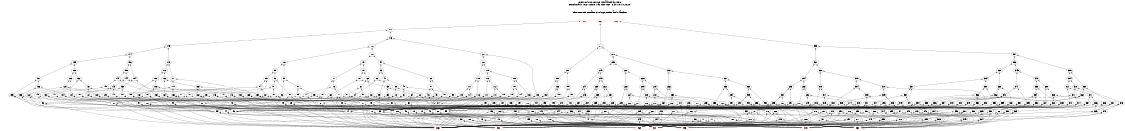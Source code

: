 # Network structure generated by ABC

digraph network {
size = "7.5,10";
center = true;
edge [dir = back];

{
  node [shape = plaintext];
  edge [style = invis];
  LevelTitle1 [label=""];
  LevelTitle2 [label=""];
  Level13 [label = ""];
  Level12 [label = ""];
  Level11 [label = ""];
  Level10 [label = ""];
  Level9 [label = ""];
  Level8 [label = ""];
  Level7 [label = ""];
  Level6 [label = ""];
  Level5 [label = ""];
  Level4 [label = ""];
  Level3 [label = ""];
  Level2 [label = ""];
  Level1 [label = ""];
  Level0 [label = ""];
  LevelTitle1 ->  LevelTitle2 ->  Level13 ->  Level12 ->  Level11 ->  Level10 ->  Level9 ->  Level8 ->  Level7 ->  Level6 ->  Level5 ->  Level4 ->  Level3 ->  Level2 ->  Level1 ->  Level0;
}

{
  rank = same;
  LevelTitle1;
  title1 [shape=plaintext,
          fontsize=20,
          fontname = "Times-Roman",
          label="Network structure visualized by ABC\nBenchmark \"top\". Time was Thu Oct  8 20:19:10 2020. "
         ];
}

{
  rank = same;
  LevelTitle2;
  title2 [shape=plaintext,
          fontsize=18,
          fontname = "Times-Roman",
          label="The network contains 378 logic nodes and 0 latches.\n"
         ];
}

{
  rank = same;
  Level13;
  Node8 [label = "o_1_", shape = invtriangle, color = coral, fillcolor = coral];
  Node9 [label = "o_2_", shape = invtriangle, color = coral, fillcolor = coral];
  Node10 [label = "o_0_", shape = invtriangle, color = coral, fillcolor = coral];
}

{
  rank = same;
  Level12;
  Node177 [label = "177\n", shape = ellipse];
}

{
  rank = same;
  Level11;
  Node176 [label = "176\n", shape = ellipse];
}

{
  rank = same;
  Level10;
  Node102 [label = "102\n", shape = ellipse];
  Node175 [label = "175\n", shape = ellipse];
  Node271 [label = "271\n", shape = ellipse];
  Node388 [label = "388\n", shape = ellipse];
}

{
  rank = same;
  Level9;
  Node101 [label = "101\n", shape = ellipse];
  Node121 [label = "121\n", shape = ellipse];
  Node174 [label = "174\n", shape = ellipse];
  Node270 [label = "270\n", shape = ellipse];
  Node387 [label = "387\n", shape = ellipse];
}

{
  rank = same;
  Level8;
  Node54 [label = "54\n", shape = ellipse];
  Node79 [label = "79\n", shape = ellipse];
  Node100 [label = "100\n", shape = ellipse];
  Node120 [label = "120\n", shape = ellipse];
  Node139 [label = "139\n", shape = ellipse];
  Node156 [label = "156\n", shape = ellipse];
  Node173 [label = "173\n", shape = ellipse];
  Node269 [label = "269\n", shape = ellipse];
  Node321 [label = "321\n", shape = ellipse];
  Node386 [label = "386\n", shape = ellipse];
}

{
  rank = same;
  Level7;
  Node53 [label = "53\n", shape = ellipse];
  Node78 [label = "78\n", shape = ellipse];
  Node99 [label = "99\n", shape = ellipse];
  Node119 [label = "119\n", shape = ellipse];
  Node138 [label = "138\n", shape = ellipse];
  Node155 [label = "155\n", shape = ellipse];
  Node172 [label = "172\n", shape = ellipse];
  Node201 [label = "201\n", shape = ellipse];
  Node227 [label = "227\n", shape = ellipse];
  Node249 [label = "249\n", shape = ellipse];
  Node268 [label = "268\n", shape = ellipse];
  Node320 [label = "320\n", shape = ellipse];
  Node343 [label = "343\n", shape = ellipse];
  Node365 [label = "365\n", shape = ellipse];
  Node385 [label = "385\n", shape = ellipse];
}

{
  rank = same;
  Level6;
  Node26 [label = "26\n", shape = ellipse];
  Node41 [label = "41\n", shape = ellipse];
  Node52 [label = "52\n", shape = ellipse];
  Node62 [label = "62\n", shape = ellipse];
  Node70 [label = "70\n", shape = ellipse];
  Node77 [label = "77\n", shape = ellipse];
  Node85 [label = "85\n", shape = ellipse];
  Node92 [label = "92\n", shape = ellipse];
  Node98 [label = "98\n", shape = ellipse];
  Node108 [label = "108\n", shape = ellipse];
  Node113 [label = "113\n", shape = ellipse];
  Node118 [label = "118\n", shape = ellipse];
  Node126 [label = "126\n", shape = ellipse];
  Node132 [label = "132\n", shape = ellipse];
  Node137 [label = "137\n", shape = ellipse];
  Node144 [label = "144\n", shape = ellipse];
  Node149 [label = "149\n", shape = ellipse];
  Node154 [label = "154\n", shape = ellipse];
  Node161 [label = "161\n", shape = ellipse];
  Node166 [label = "166\n", shape = ellipse];
  Node171 [label = "171\n", shape = ellipse];
  Node200 [label = "200\n", shape = ellipse];
  Node226 [label = "226\n", shape = ellipse];
  Node248 [label = "248\n", shape = ellipse];
  Node267 [label = "267\n", shape = ellipse];
  Node294 [label = "294\n", shape = ellipse];
  Node319 [label = "319\n", shape = ellipse];
  Node342 [label = "342\n", shape = ellipse];
  Node364 [label = "364\n", shape = ellipse];
  Node384 [label = "384\n", shape = ellipse];
}

{
  rank = same;
  Level5;
  Node25 [label = "25\n", shape = ellipse];
  Node40 [label = "40\n", shape = ellipse];
  Node51 [label = "51\n", shape = ellipse];
  Node61 [label = "61\n", shape = ellipse];
  Node69 [label = "69\n", shape = ellipse];
  Node76 [label = "76\n", shape = ellipse];
  Node84 [label = "84\n", shape = ellipse];
  Node91 [label = "91\n", shape = ellipse];
  Node97 [label = "97\n", shape = ellipse];
  Node107 [label = "107\n", shape = ellipse];
  Node112 [label = "112\n", shape = ellipse];
  Node117 [label = "117\n", shape = ellipse];
  Node125 [label = "125\n", shape = ellipse];
  Node131 [label = "131\n", shape = ellipse];
  Node136 [label = "136\n", shape = ellipse];
  Node143 [label = "143\n", shape = ellipse];
  Node148 [label = "148\n", shape = ellipse];
  Node153 [label = "153\n", shape = ellipse];
  Node160 [label = "160\n", shape = ellipse];
  Node165 [label = "165\n", shape = ellipse];
  Node170 [label = "170\n", shape = ellipse];
  Node186 [label = "186\n", shape = ellipse];
  Node199 [label = "199\n", shape = ellipse];
  Node209 [label = "209\n", shape = ellipse];
  Node219 [label = "219\n", shape = ellipse];
  Node225 [label = "225\n", shape = ellipse];
  Node232 [label = "232\n", shape = ellipse];
  Node239 [label = "239\n", shape = ellipse];
  Node247 [label = "247\n", shape = ellipse];
  Node255 [label = "255\n", shape = ellipse];
  Node260 [label = "260\n", shape = ellipse];
  Node266 [label = "266\n", shape = ellipse];
  Node283 [label = "283\n", shape = ellipse];
  Node293 [label = "293\n", shape = ellipse];
  Node304 [label = "304\n", shape = ellipse];
  Node310 [label = "310\n", shape = ellipse];
  Node318 [label = "318\n", shape = ellipse];
  Node329 [label = "329\n", shape = ellipse];
  Node335 [label = "335\n", shape = ellipse];
  Node341 [label = "341\n", shape = ellipse];
  Node351 [label = "351\n", shape = ellipse];
  Node357 [label = "357\n", shape = ellipse];
  Node363 [label = "363\n", shape = ellipse];
  Node372 [label = "372\n", shape = ellipse];
  Node378 [label = "378\n", shape = ellipse];
  Node383 [label = "383\n", shape = ellipse];
}

{
  rank = same;
  Level4;
  Node16 [label = "16\n", shape = ellipse];
  Node22 [label = "22\n", shape = ellipse];
  Node24 [label = "24\n", shape = ellipse];
  Node31 [label = "31\n", shape = ellipse];
  Node35 [label = "35\n", shape = ellipse];
  Node39 [label = "39\n", shape = ellipse];
  Node43 [label = "43\n", shape = ellipse];
  Node46 [label = "46\n", shape = ellipse];
  Node50 [label = "50\n", shape = ellipse];
  Node57 [label = "57\n", shape = ellipse];
  Node58 [label = "58\n", shape = ellipse];
  Node60 [label = "60\n", shape = ellipse];
  Node64 [label = "64\n", shape = ellipse];
  Node65 [label = "65\n", shape = ellipse];
  Node68 [label = "68\n", shape = ellipse];
  Node71 [label = "71\n", shape = ellipse];
  Node74 [label = "74\n", shape = ellipse];
  Node75 [label = "75\n", shape = ellipse];
  Node81 [label = "81\n", shape = ellipse];
  Node82 [label = "82\n", shape = ellipse];
  Node83 [label = "83\n", shape = ellipse];
  Node87 [label = "87\n", shape = ellipse];
  Node89 [label = "89\n", shape = ellipse];
  Node90 [label = "90\n", shape = ellipse];
  Node93 [label = "93\n", shape = ellipse];
  Node95 [label = "95\n", shape = ellipse];
  Node96 [label = "96\n", shape = ellipse];
  Node103 [label = "103\n", shape = ellipse];
  Node104 [label = "104\n", shape = ellipse];
  Node105 [label = "105\n", shape = ellipse];
  Node106 [label = "106\n", shape = ellipse];
  Node109 [label = "109\n", shape = ellipse];
  Node110 [label = "110\n", shape = ellipse];
  Node111 [label = "111\n", shape = ellipse];
  Node114 [label = "114\n", shape = ellipse];
  Node115 [label = "115\n", shape = ellipse];
  Node116 [label = "116\n", shape = ellipse];
  Node122 [label = "122\n", shape = ellipse];
  Node123 [label = "123\n", shape = ellipse];
  Node124 [label = "124\n", shape = ellipse];
  Node127 [label = "127\n", shape = ellipse];
  Node129 [label = "129\n", shape = ellipse];
  Node130 [label = "130\n", shape = ellipse];
  Node133 [label = "133\n", shape = ellipse];
  Node134 [label = "134\n", shape = ellipse];
  Node135 [label = "135\n", shape = ellipse];
  Node140 [label = "140\n", shape = ellipse];
  Node141 [label = "141\n", shape = ellipse];
  Node142 [label = "142\n", shape = ellipse];
  Node145 [label = "145\n", shape = ellipse];
  Node146 [label = "146\n", shape = ellipse];
  Node147 [label = "147\n", shape = ellipse];
  Node150 [label = "150\n", shape = ellipse];
  Node151 [label = "151\n", shape = ellipse];
  Node152 [label = "152\n", shape = ellipse];
  Node157 [label = "157\n", shape = ellipse];
  Node158 [label = "158\n", shape = ellipse];
  Node159 [label = "159\n", shape = ellipse];
  Node162 [label = "162\n", shape = ellipse];
  Node163 [label = "163\n", shape = ellipse];
  Node164 [label = "164\n", shape = ellipse];
  Node167 [label = "167\n", shape = ellipse];
  Node168 [label = "168\n", shape = ellipse];
  Node169 [label = "169\n", shape = ellipse];
  Node185 [label = "185\n", shape = ellipse];
  Node192 [label = "192\n", shape = ellipse];
  Node198 [label = "198\n", shape = ellipse];
  Node208 [label = "208\n", shape = ellipse];
  Node218 [label = "218\n", shape = ellipse];
  Node224 [label = "224\n", shape = ellipse];
  Node231 [label = "231\n", shape = ellipse];
  Node238 [label = "238\n", shape = ellipse];
  Node246 [label = "246\n", shape = ellipse];
  Node254 [label = "254\n", shape = ellipse];
  Node259 [label = "259\n", shape = ellipse];
  Node265 [label = "265\n", shape = ellipse];
  Node282 [label = "282\n", shape = ellipse];
  Node292 [label = "292\n", shape = ellipse];
  Node303 [label = "303\n", shape = ellipse];
  Node309 [label = "309\n", shape = ellipse];
  Node317 [label = "317\n", shape = ellipse];
  Node328 [label = "328\n", shape = ellipse];
  Node334 [label = "334\n", shape = ellipse];
  Node340 [label = "340\n", shape = ellipse];
  Node350 [label = "350\n", shape = ellipse];
  Node356 [label = "356\n", shape = ellipse];
  Node362 [label = "362\n", shape = ellipse];
  Node371 [label = "371\n", shape = ellipse];
  Node377 [label = "377\n", shape = ellipse];
  Node382 [label = "382\n", shape = ellipse];
}

{
  rank = same;
  Level3;
  Node15 [label = "15\n", shape = ellipse];
  Node21 [label = "21\n", shape = ellipse];
  Node23 [label = "23\n", shape = ellipse];
  Node30 [label = "30\n", shape = ellipse];
  Node34 [label = "34\n", shape = ellipse];
  Node38 [label = "38\n", shape = ellipse];
  Node45 [label = "45\n", shape = ellipse];
  Node49 [label = "49\n", shape = ellipse];
  Node56 [label = "56\n", shape = ellipse];
  Node63 [label = "63\n", shape = ellipse];
  Node67 [label = "67\n", shape = ellipse];
  Node73 [label = "73\n", shape = ellipse];
  Node80 [label = "80\n", shape = ellipse];
  Node86 [label = "86\n", shape = ellipse];
  Node88 [label = "88\n", shape = ellipse];
  Node94 [label = "94\n", shape = ellipse];
  Node180 [label = "180\n", shape = ellipse];
  Node183 [label = "183\n", shape = ellipse];
  Node184 [label = "184\n", shape = ellipse];
  Node189 [label = "189\n", shape = ellipse];
  Node191 [label = "191\n", shape = ellipse];
  Node193 [label = "193\n", shape = ellipse];
  Node194 [label = "194\n", shape = ellipse];
  Node197 [label = "197\n", shape = ellipse];
  Node203 [label = "203\n", shape = ellipse];
  Node206 [label = "206\n", shape = ellipse];
  Node207 [label = "207\n", shape = ellipse];
  Node212 [label = "212\n", shape = ellipse];
  Node214 [label = "214\n", shape = ellipse];
  Node217 [label = "217\n", shape = ellipse];
  Node220 [label = "220\n", shape = ellipse];
  Node222 [label = "222\n", shape = ellipse];
  Node223 [label = "223\n", shape = ellipse];
  Node229 [label = "229\n", shape = ellipse];
  Node230 [label = "230\n", shape = ellipse];
  Node234 [label = "234\n", shape = ellipse];
  Node235 [label = "235\n", shape = ellipse];
  Node237 [label = "237\n", shape = ellipse];
  Node240 [label = "240\n", shape = ellipse];
  Node242 [label = "242\n", shape = ellipse];
  Node245 [label = "245\n", shape = ellipse];
  Node250 [label = "250\n", shape = ellipse];
  Node251 [label = "251\n", shape = ellipse];
  Node253 [label = "253\n", shape = ellipse];
  Node256 [label = "256\n", shape = ellipse];
  Node257 [label = "257\n", shape = ellipse];
  Node258 [label = "258\n", shape = ellipse];
  Node262 [label = "262\n", shape = ellipse];
  Node263 [label = "263\n", shape = ellipse];
  Node264 [label = "264\n", shape = ellipse];
  Node274 [label = "274\n", shape = ellipse];
  Node279 [label = "279\n", shape = ellipse];
  Node281 [label = "281\n", shape = ellipse];
  Node285 [label = "285\n", shape = ellipse];
  Node288 [label = "288\n", shape = ellipse];
  Node291 [label = "291\n", shape = ellipse];
  Node296 [label = "296\n", shape = ellipse];
  Node301 [label = "301\n", shape = ellipse];
  Node302 [label = "302\n", shape = ellipse];
  Node305 [label = "305\n", shape = ellipse];
  Node306 [label = "306\n", shape = ellipse];
  Node308 [label = "308\n", shape = ellipse];
  Node313 [label = "313\n", shape = ellipse];
  Node315 [label = "315\n", shape = ellipse];
  Node316 [label = "316\n", shape = ellipse];
  Node322 [label = "322\n", shape = ellipse];
  Node326 [label = "326\n", shape = ellipse];
  Node327 [label = "327\n", shape = ellipse];
  Node331 [label = "331\n", shape = ellipse];
  Node332 [label = "332\n", shape = ellipse];
  Node333 [label = "333\n", shape = ellipse];
  Node336 [label = "336\n", shape = ellipse];
  Node337 [label = "337\n", shape = ellipse];
  Node339 [label = "339\n", shape = ellipse];
  Node344 [label = "344\n", shape = ellipse];
  Node347 [label = "347\n", shape = ellipse];
  Node349 [label = "349\n", shape = ellipse];
  Node353 [label = "353\n", shape = ellipse];
  Node354 [label = "354\n", shape = ellipse];
  Node355 [label = "355\n", shape = ellipse];
  Node358 [label = "358\n", shape = ellipse];
  Node359 [label = "359\n", shape = ellipse];
  Node361 [label = "361\n", shape = ellipse];
  Node366 [label = "366\n", shape = ellipse];
  Node367 [label = "367\n", shape = ellipse];
  Node370 [label = "370\n", shape = ellipse];
  Node373 [label = "373\n", shape = ellipse];
  Node374 [label = "374\n", shape = ellipse];
  Node376 [label = "376\n", shape = ellipse];
  Node379 [label = "379\n", shape = ellipse];
  Node380 [label = "380\n", shape = ellipse];
  Node381 [label = "381\n", shape = ellipse];
}

{
  rank = same;
  Level2;
  Node12 [label = "12\n", shape = ellipse];
  Node14 [label = "14\n", shape = ellipse];
  Node18 [label = "18\n", shape = ellipse];
  Node20 [label = "20\n", shape = ellipse];
  Node27 [label = "27\n", shape = ellipse];
  Node29 [label = "29\n", shape = ellipse];
  Node33 [label = "33\n", shape = ellipse];
  Node37 [label = "37\n", shape = ellipse];
  Node42 [label = "42\n", shape = ellipse];
  Node44 [label = "44\n", shape = ellipse];
  Node48 [label = "48\n", shape = ellipse];
  Node55 [label = "55\n", shape = ellipse];
  Node59 [label = "59\n", shape = ellipse];
  Node66 [label = "66\n", shape = ellipse];
  Node72 [label = "72\n", shape = ellipse];
  Node128 [label = "128\n", shape = ellipse];
  Node179 [label = "179\n", shape = ellipse];
  Node182 [label = "182\n", shape = ellipse];
  Node188 [label = "188\n", shape = ellipse];
  Node190 [label = "190\n", shape = ellipse];
  Node196 [label = "196\n", shape = ellipse];
  Node202 [label = "202\n", shape = ellipse];
  Node205 [label = "205\n", shape = ellipse];
  Node211 [label = "211\n", shape = ellipse];
  Node213 [label = "213\n", shape = ellipse];
  Node216 [label = "216\n", shape = ellipse];
  Node221 [label = "221\n", shape = ellipse];
  Node228 [label = "228\n", shape = ellipse];
  Node233 [label = "233\n", shape = ellipse];
  Node236 [label = "236\n", shape = ellipse];
  Node241 [label = "241\n", shape = ellipse];
  Node244 [label = "244\n", shape = ellipse];
  Node252 [label = "252\n", shape = ellipse];
  Node261 [label = "261\n", shape = ellipse];
  Node273 [label = "273\n", shape = ellipse];
  Node276 [label = "276\n", shape = ellipse];
  Node278 [label = "278\n", shape = ellipse];
  Node280 [label = "280\n", shape = ellipse];
  Node284 [label = "284\n", shape = ellipse];
  Node287 [label = "287\n", shape = ellipse];
  Node290 [label = "290\n", shape = ellipse];
  Node295 [label = "295\n", shape = ellipse];
  Node298 [label = "298\n", shape = ellipse];
  Node300 [label = "300\n", shape = ellipse];
  Node307 [label = "307\n", shape = ellipse];
  Node312 [label = "312\n", shape = ellipse];
  Node314 [label = "314\n", shape = ellipse];
  Node323 [label = "323\n", shape = ellipse];
  Node325 [label = "325\n", shape = ellipse];
  Node330 [label = "330\n", shape = ellipse];
  Node338 [label = "338\n", shape = ellipse];
  Node346 [label = "346\n", shape = ellipse];
  Node348 [label = "348\n", shape = ellipse];
  Node352 [label = "352\n", shape = ellipse];
  Node360 [label = "360\n", shape = ellipse];
  Node369 [label = "369\n", shape = ellipse];
  Node375 [label = "375\n", shape = ellipse];
}

{
  rank = same;
  Level1;
  Node11 [label = "11\n", shape = ellipse];
  Node13 [label = "13\n", shape = ellipse];
  Node17 [label = "17\n", shape = ellipse];
  Node19 [label = "19\n", shape = ellipse];
  Node28 [label = "28\n", shape = ellipse];
  Node32 [label = "32\n", shape = ellipse];
  Node36 [label = "36\n", shape = ellipse];
  Node47 [label = "47\n", shape = ellipse];
  Node178 [label = "178\n", shape = ellipse];
  Node181 [label = "181\n", shape = ellipse];
  Node187 [label = "187\n", shape = ellipse];
  Node195 [label = "195\n", shape = ellipse];
  Node204 [label = "204\n", shape = ellipse];
  Node210 [label = "210\n", shape = ellipse];
  Node215 [label = "215\n", shape = ellipse];
  Node243 [label = "243\n", shape = ellipse];
  Node272 [label = "272\n", shape = ellipse];
  Node275 [label = "275\n", shape = ellipse];
  Node277 [label = "277\n", shape = ellipse];
  Node286 [label = "286\n", shape = ellipse];
  Node289 [label = "289\n", shape = ellipse];
  Node297 [label = "297\n", shape = ellipse];
  Node299 [label = "299\n", shape = ellipse];
  Node311 [label = "311\n", shape = ellipse];
  Node324 [label = "324\n", shape = ellipse];
  Node345 [label = "345\n", shape = ellipse];
  Node368 [label = "368\n", shape = ellipse];
}

{
  rank = same;
  Level0;
  Node1 [label = "i_5_", shape = triangle, color = coral, fillcolor = coral];
  Node2 [label = "i_6_", shape = triangle, color = coral, fillcolor = coral];
  Node3 [label = "i_3_", shape = triangle, color = coral, fillcolor = coral];
  Node4 [label = "i_4_", shape = triangle, color = coral, fillcolor = coral];
  Node5 [label = "i_1_", shape = triangle, color = coral, fillcolor = coral];
  Node6 [label = "i_2_", shape = triangle, color = coral, fillcolor = coral];
  Node7 [label = "i_0_", shape = triangle, color = coral, fillcolor = coral];
}

title1 -> title2 [style = invis];
title2 -> Node8 [style = invis];
title2 -> Node9 [style = invis];
title2 -> Node10 [style = invis];
Node8 -> Node9 [style = invis];
Node9 -> Node10 [style = invis];
Node8 -> Node177 [style = solid];
Node9 -> Node271 [style = solid];
Node10 -> Node388 [style = solid];
Node11 -> Node1 [style = solid];
Node11 -> Node4 [style = solid];
Node12 -> Node3 [style = solid];
Node12 -> Node11 [style = solid];
Node13 -> Node5 [style = solid];
Node13 -> Node6 [style = solid];
Node14 -> Node7 [style = solid];
Node14 -> Node13 [style = solid];
Node15 -> Node2 [style = solid];
Node15 -> Node12 [style = solid];
Node16 -> Node14 [style = solid];
Node16 -> Node15 [style = solid];
Node17 -> Node1 [style = solid];
Node17 -> Node4 [style = solid];
Node18 -> Node3 [style = solid];
Node18 -> Node17 [style = solid];
Node19 -> Node5 [style = solid];
Node19 -> Node6 [style = solid];
Node20 -> Node7 [style = solid];
Node20 -> Node19 [style = solid];
Node21 -> Node2 [style = solid];
Node21 -> Node18 [style = solid];
Node22 -> Node20 [style = solid];
Node22 -> Node21 [style = solid];
Node23 -> Node2 [style = solid];
Node23 -> Node18 [style = solid];
Node24 -> Node14 [style = solid];
Node24 -> Node23 [style = solid];
Node25 -> Node16 [style = solid];
Node25 -> Node22 [style = solid];
Node26 -> Node24 [style = solid];
Node26 -> Node25 [style = solid];
Node27 -> Node3 [style = solid];
Node27 -> Node11 [style = solid];
Node28 -> Node5 [style = solid];
Node28 -> Node6 [style = solid];
Node29 -> Node7 [style = solid];
Node29 -> Node28 [style = solid];
Node30 -> Node2 [style = solid];
Node30 -> Node27 [style = solid];
Node31 -> Node29 [style = solid];
Node31 -> Node30 [style = solid];
Node32 -> Node5 [style = solid];
Node32 -> Node6 [style = solid];
Node33 -> Node7 [style = solid];
Node33 -> Node32 [style = solid];
Node34 -> Node2 [style = solid];
Node34 -> Node27 [style = solid];
Node35 -> Node33 [style = solid];
Node35 -> Node34 [style = solid];
Node36 -> Node1 [style = solid];
Node36 -> Node4 [style = solid];
Node37 -> Node3 [style = solid];
Node37 -> Node36 [style = solid];
Node38 -> Node2 [style = solid];
Node38 -> Node37 [style = solid];
Node39 -> Node33 [style = solid];
Node39 -> Node38 [style = solid];
Node40 -> Node31 [style = solid];
Node40 -> Node35 [style = solid];
Node41 -> Node39 [style = solid];
Node41 -> Node40 [style = solid];
Node42 -> Node7 [style = solid];
Node42 -> Node13 [style = solid];
Node43 -> Node21 [style = solid];
Node43 -> Node42 [style = solid];
Node44 -> Node3 [style = solid];
Node44 -> Node36 [style = solid];
Node45 -> Node2 [style = solid];
Node45 -> Node44 [style = solid];
Node46 -> Node20 [style = solid];
Node46 -> Node45 [style = solid];
Node47 -> Node1 [style = solid];
Node47 -> Node4 [style = solid];
Node48 -> Node3 [style = solid];
Node48 -> Node47 [style = solid];
Node49 -> Node2 [style = solid];
Node49 -> Node48 [style = solid];
Node50 -> Node20 [style = solid];
Node50 -> Node49 [style = solid];
Node51 -> Node43 [style = solid];
Node51 -> Node46 [style = solid];
Node52 -> Node50 [style = solid];
Node52 -> Node51 [style = solid];
Node53 -> Node26 [style = solid];
Node53 -> Node41 [style = solid];
Node54 -> Node52 [style = solid];
Node54 -> Node53 [style = solid];
Node55 -> Node7 [style = solid];
Node55 -> Node19 [style = solid];
Node56 -> Node2 [style = solid];
Node56 -> Node37 [style = solid];
Node57 -> Node55 [style = solid];
Node57 -> Node56 [style = solid];
Node58 -> Node20 [style = solid];
Node58 -> Node38 [style = solid];
Node59 -> Node7 [style = solid];
Node59 -> Node32 [style = solid];
Node60 -> Node30 [style = solid];
Node60 -> Node59 [style = solid];
Node61 -> Node57 [style = solid];
Node61 -> Node58 [style = solid];
Node62 -> Node60 [style = solid];
Node62 -> Node61 [style = solid];
Node63 -> Node2 [style = solid];
Node63 -> Node12 [style = solid];
Node64 -> Node33 [style = solid];
Node64 -> Node63 [style = solid];
Node65 -> Node14 [style = solid];
Node65 -> Node30 [style = solid];
Node66 -> Node3 [style = solid];
Node66 -> Node17 [style = solid];
Node67 -> Node2 [style = solid];
Node67 -> Node66 [style = solid];
Node68 -> Node42 [style = solid];
Node68 -> Node67 [style = solid];
Node69 -> Node64 [style = solid];
Node69 -> Node65 [style = solid];
Node70 -> Node68 [style = solid];
Node70 -> Node69 [style = solid];
Node71 -> Node38 [style = solid];
Node71 -> Node42 [style = solid];
Node72 -> Node3 [style = solid];
Node72 -> Node47 [style = solid];
Node73 -> Node2 [style = solid];
Node73 -> Node72 [style = solid];
Node74 -> Node55 [style = solid];
Node74 -> Node73 [style = solid];
Node75 -> Node33 [style = solid];
Node75 -> Node67 [style = solid];
Node76 -> Node71 [style = solid];
Node76 -> Node74 [style = solid];
Node77 -> Node75 [style = solid];
Node77 -> Node76 [style = solid];
Node78 -> Node62 [style = solid];
Node78 -> Node70 [style = solid];
Node79 -> Node77 [style = solid];
Node79 -> Node78 [style = solid];
Node80 -> Node2 [style = solid];
Node80 -> Node66 [style = solid];
Node81 -> Node14 [style = solid];
Node81 -> Node80 [style = solid];
Node82 -> Node23 [style = solid];
Node82 -> Node59 [style = solid];
Node83 -> Node42 [style = solid];
Node83 -> Node45 [style = solid];
Node84 -> Node81 [style = solid];
Node84 -> Node82 [style = solid];
Node85 -> Node83 [style = solid];
Node85 -> Node84 [style = solid];
Node86 -> Node2 [style = solid];
Node86 -> Node44 [style = solid];
Node87 -> Node14 [style = solid];
Node87 -> Node86 [style = solid];
Node88 -> Node2 [style = solid];
Node88 -> Node48 [style = solid];
Node89 -> Node55 [style = solid];
Node89 -> Node88 [style = solid];
Node90 -> Node42 [style = solid];
Node90 -> Node49 [style = solid];
Node91 -> Node87 [style = solid];
Node91 -> Node89 [style = solid];
Node92 -> Node90 [style = solid];
Node92 -> Node91 [style = solid];
Node93 -> Node15 [style = solid];
Node93 -> Node59 [style = solid];
Node94 -> Node2 [style = solid];
Node94 -> Node72 [style = solid];
Node95 -> Node20 [style = solid];
Node95 -> Node94 [style = solid];
Node96 -> Node14 [style = solid];
Node96 -> Node73 [style = solid];
Node97 -> Node93 [style = solid];
Node97 -> Node95 [style = solid];
Node98 -> Node96 [style = solid];
Node98 -> Node97 [style = solid];
Node99 -> Node85 [style = solid];
Node99 -> Node92 [style = solid];
Node100 -> Node98 [style = solid];
Node100 -> Node99 [style = solid];
Node101 -> Node54 [style = solid];
Node101 -> Node79 [style = solid];
Node102 -> Node100 [style = solid];
Node102 -> Node101 [style = solid];
Node103 -> Node30 [style = solid];
Node103 -> Node55 [style = solid];
Node104 -> Node23 [style = solid];
Node104 -> Node55 [style = solid];
Node105 -> Node55 [style = solid];
Node105 -> Node80 [style = solid];
Node106 -> Node20 [style = solid];
Node106 -> Node67 [style = solid];
Node107 -> Node104 [style = solid];
Node107 -> Node105 [style = solid];
Node108 -> Node106 [style = solid];
Node108 -> Node107 [style = solid];
Node109 -> Node20 [style = solid];
Node109 -> Node34 [style = solid];
Node110 -> Node15 [style = solid];
Node110 -> Node55 [style = solid];
Node111 -> Node20 [style = solid];
Node111 -> Node63 [style = solid];
Node112 -> Node109 [style = solid];
Node112 -> Node110 [style = solid];
Node113 -> Node111 [style = solid];
Node113 -> Node112 [style = solid];
Node114 -> Node34 [style = solid];
Node114 -> Node42 [style = solid];
Node115 -> Node42 [style = solid];
Node115 -> Node63 [style = solid];
Node116 -> Node55 [style = solid];
Node116 -> Node86 [style = solid];
Node117 -> Node114 [style = solid];
Node117 -> Node115 [style = solid];
Node118 -> Node116 [style = solid];
Node118 -> Node117 [style = solid];
Node119 -> Node108 [style = solid];
Node119 -> Node113 [style = solid];
Node120 -> Node118 [style = solid];
Node120 -> Node119 [style = solid];
Node121 -> Node103 [style = solid];
Node121 -> Node120 [style = solid];
Node122 -> Node56 [style = solid];
Node122 -> Node59 [style = solid];
Node123 -> Node33 [style = solid];
Node123 -> Node49 [style = solid];
Node124 -> Node29 [style = solid];
Node124 -> Node86 [style = solid];
Node125 -> Node122 [style = solid];
Node125 -> Node123 [style = solid];
Node126 -> Node124 [style = solid];
Node126 -> Node125 [style = solid];
Node127 -> Node33 [style = solid];
Node127 -> Node45 [style = solid];
Node128 -> Node7 [style = solid];
Node128 -> Node28 [style = solid];
Node129 -> Node67 [style = solid];
Node129 -> Node128 [style = solid];
Node130 -> Node29 [style = solid];
Node130 -> Node80 [style = solid];
Node131 -> Node127 [style = solid];
Node131 -> Node129 [style = solid];
Node132 -> Node130 [style = solid];
Node132 -> Node131 [style = solid];
Node133 -> Node59 [style = solid];
Node133 -> Node73 [style = solid];
Node134 -> Node33 [style = solid];
Node134 -> Node94 [style = solid];
Node135 -> Node29 [style = solid];
Node135 -> Node56 [style = solid];
Node136 -> Node133 [style = solid];
Node136 -> Node134 [style = solid];
Node137 -> Node135 [style = solid];
Node137 -> Node136 [style = solid];
Node138 -> Node126 [style = solid];
Node138 -> Node132 [style = solid];
Node139 -> Node137 [style = solid];
Node139 -> Node138 [style = solid];
Node140 -> Node15 [style = solid];
Node140 -> Node29 [style = solid];
Node141 -> Node59 [style = solid];
Node141 -> Node80 [style = solid];
Node142 -> Node34 [style = solid];
Node142 -> Node128 [style = solid];
Node143 -> Node140 [style = solid];
Node143 -> Node141 [style = solid];
Node144 -> Node142 [style = solid];
Node144 -> Node143 [style = solid];
Node145 -> Node14 [style = solid];
Node145 -> Node56 [style = solid];
Node146 -> Node21 [style = solid];
Node146 -> Node33 [style = solid];
Node147 -> Node63 [style = solid];
Node147 -> Node128 [style = solid];
Node148 -> Node145 [style = solid];
Node148 -> Node146 [style = solid];
Node149 -> Node147 [style = solid];
Node149 -> Node148 [style = solid];
Node150 -> Node42 [style = solid];
Node150 -> Node94 [style = solid];
Node151 -> Node59 [style = solid];
Node151 -> Node86 [style = solid];
Node152 -> Node23 [style = solid];
Node152 -> Node29 [style = solid];
Node153 -> Node150 [style = solid];
Node153 -> Node151 [style = solid];
Node154 -> Node152 [style = solid];
Node154 -> Node153 [style = solid];
Node155 -> Node144 [style = solid];
Node155 -> Node149 [style = solid];
Node156 -> Node154 [style = solid];
Node156 -> Node155 [style = solid];
Node157 -> Node59 [style = solid];
Node157 -> Node88 [style = solid];
Node158 -> Node21 [style = solid];
Node158 -> Node128 [style = solid];
Node159 -> Node45 [style = solid];
Node159 -> Node128 [style = solid];
Node160 -> Node157 [style = solid];
Node160 -> Node158 [style = solid];
Node161 -> Node159 [style = solid];
Node161 -> Node160 [style = solid];
Node162 -> Node29 [style = solid];
Node162 -> Node73 [style = solid];
Node163 -> Node38 [style = solid];
Node163 -> Node128 [style = solid];
Node164 -> Node14 [style = solid];
Node164 -> Node88 [style = solid];
Node165 -> Node162 [style = solid];
Node165 -> Node163 [style = solid];
Node166 -> Node164 [style = solid];
Node166 -> Node165 [style = solid];
Node167 -> Node94 [style = solid];
Node167 -> Node128 [style = solid];
Node168 -> Node29 [style = solid];
Node168 -> Node88 [style = solid];
Node169 -> Node49 [style = solid];
Node169 -> Node128 [style = solid];
Node170 -> Node167 [style = solid];
Node170 -> Node168 [style = solid];
Node171 -> Node169 [style = solid];
Node171 -> Node170 [style = solid];
Node172 -> Node161 [style = solid];
Node172 -> Node166 [style = solid];
Node173 -> Node171 [style = solid];
Node173 -> Node172 [style = solid];
Node174 -> Node139 [style = solid];
Node174 -> Node156 [style = solid];
Node175 -> Node173 [style = solid];
Node175 -> Node174 [style = solid];
Node176 -> Node102 [style = solid];
Node176 -> Node121 [style = solid];
Node177 -> Node175 [style = solid];
Node177 -> Node176 [style = solid];
Node178 -> Node3 [style = solid];
Node178 -> Node5 [style = solid];
Node179 -> Node7 [style = solid];
Node179 -> Node178 [style = solid];
Node180 -> Node4 [style = solid];
Node180 -> Node179 [style = solid];
Node181 -> Node4 [style = solid];
Node181 -> Node5 [style = solid];
Node182 -> Node7 [style = solid];
Node182 -> Node181 [style = solid];
Node183 -> Node2 [style = solid];
Node183 -> Node182 [style = solid];
Node184 -> Node2 [style = solid];
Node184 -> Node179 [style = solid];
Node185 -> Node180 [style = solid];
Node185 -> Node183 [style = solid];
Node186 -> Node184 [style = solid];
Node186 -> Node185 [style = solid];
Node187 -> Node3 [style = solid];
Node187 -> Node4 [style = solid];
Node188 -> Node7 [style = solid];
Node188 -> Node187 [style = solid];
Node189 -> Node2 [style = solid];
Node189 -> Node188 [style = solid];
Node190 -> Node5 [style = solid];
Node190 -> Node187 [style = solid];
Node191 -> Node2 [style = solid];
Node191 -> Node190 [style = solid];
Node192 -> Node189 [style = solid];
Node192 -> Node191 [style = solid];
Node193 -> Node1 [style = solid];
Node193 -> Node190 [style = solid];
Node194 -> Node1 [style = solid];
Node194 -> Node182 [style = solid];
Node195 -> Node1 [style = solid];
Node195 -> Node5 [style = solid];
Node196 -> Node7 [style = solid];
Node196 -> Node195 [style = solid];
Node197 -> Node2 [style = solid];
Node197 -> Node196 [style = solid];
Node198 -> Node193 [style = solid];
Node198 -> Node194 [style = solid];
Node199 -> Node197 [style = solid];
Node199 -> Node198 [style = solid];
Node200 -> Node186 [style = solid];
Node200 -> Node192 [style = solid];
Node201 -> Node199 [style = solid];
Node201 -> Node200 [style = solid];
Node202 -> Node6 [style = solid];
Node202 -> Node187 [style = solid];
Node203 -> Node1 [style = solid];
Node203 -> Node202 [style = solid];
Node204 -> Node4 [style = solid];
Node204 -> Node6 [style = solid];
Node205 -> Node7 [style = solid];
Node205 -> Node204 [style = solid];
Node206 -> Node1 [style = solid];
Node206 -> Node205 [style = solid];
Node207 -> Node2 [style = solid];
Node207 -> Node128 [style = solid];
Node208 -> Node203 [style = solid];
Node208 -> Node206 [style = solid];
Node209 -> Node207 [style = solid];
Node209 -> Node208 [style = solid];
Node210 -> Node1 [style = solid];
Node210 -> Node3 [style = solid];
Node211 -> Node6 [style = solid];
Node211 -> Node210 [style = solid];
Node212 -> Node2 [style = solid];
Node212 -> Node211 [style = solid];
Node213 -> Node5 [style = solid];
Node213 -> Node204 [style = solid];
Node214 -> Node1 [style = solid];
Node214 -> Node213 [style = solid];
Node215 -> Node3 [style = solid];
Node215 -> Node6 [style = solid];
Node216 -> Node5 [style = solid];
Node216 -> Node215 [style = solid];
Node217 -> Node1 [style = solid];
Node217 -> Node216 [style = solid];
Node218 -> Node212 [style = solid];
Node218 -> Node214 [style = solid];
Node219 -> Node217 [style = solid];
Node219 -> Node218 [style = solid];
Node220 -> Node4 [style = solid];
Node220 -> Node216 [style = solid];
Node221 -> Node6 [style = solid];
Node221 -> Node47 [style = solid];
Node222 -> Node2 [style = solid];
Node222 -> Node221 [style = solid];
Node223 -> Node2 [style = solid];
Node223 -> Node213 [style = solid];
Node224 -> Node220 [style = solid];
Node224 -> Node222 [style = solid];
Node225 -> Node223 [style = solid];
Node225 -> Node224 [style = solid];
Node226 -> Node209 [style = solid];
Node226 -> Node219 [style = solid];
Node227 -> Node225 [style = solid];
Node227 -> Node226 [style = solid];
Node228 -> Node7 [style = solid];
Node228 -> Node215 [style = solid];
Node229 -> Node2 [style = solid];
Node229 -> Node228 [style = solid];
Node230 -> Node1 [style = solid];
Node230 -> Node188 [style = solid];
Node231 -> Node49 [style = solid];
Node231 -> Node229 [style = solid];
Node232 -> Node230 [style = solid];
Node232 -> Node231 [style = solid];
Node233 -> Node5 [style = solid];
Node233 -> Node47 [style = solid];
Node234 -> Node2 [style = solid];
Node234 -> Node233 [style = solid];
Node235 -> Node1 [style = solid];
Node235 -> Node179 [style = solid];
Node236 -> Node7 [style = solid];
Node236 -> Node47 [style = solid];
Node237 -> Node2 [style = solid];
Node237 -> Node236 [style = solid];
Node238 -> Node234 [style = solid];
Node238 -> Node235 [style = solid];
Node239 -> Node237 [style = solid];
Node239 -> Node238 [style = solid];
Node240 -> Node1 [style = solid];
Node240 -> Node128 [style = solid];
Node241 -> Node5 [style = solid];
Node241 -> Node210 [style = solid];
Node242 -> Node2 [style = solid];
Node242 -> Node241 [style = solid];
Node243 -> Node1 [style = solid];
Node243 -> Node6 [style = solid];
Node244 -> Node5 [style = solid];
Node244 -> Node243 [style = solid];
Node245 -> Node2 [style = solid];
Node245 -> Node244 [style = solid];
Node246 -> Node240 [style = solid];
Node246 -> Node242 [style = solid];
Node247 -> Node245 [style = solid];
Node247 -> Node246 [style = solid];
Node248 -> Node232 [style = solid];
Node248 -> Node239 [style = solid];
Node249 -> Node247 [style = solid];
Node249 -> Node248 [style = solid];
Node250 -> Node1 [style = solid];
Node250 -> Node228 [style = solid];
Node251 -> Node3 [style = solid];
Node251 -> Node128 [style = solid];
Node252 -> Node7 [style = solid];
Node252 -> Node210 [style = solid];
Node253 -> Node2 [style = solid];
Node253 -> Node252 [style = solid];
Node254 -> Node250 [style = solid];
Node254 -> Node251 [style = solid];
Node255 -> Node253 [style = solid];
Node255 -> Node254 [style = solid];
Node256 -> Node4 [style = solid];
Node256 -> Node128 [style = solid];
Node257 -> Node2 [style = solid];
Node257 -> Node202 [style = solid];
Node258 -> Node4 [style = solid];
Node258 -> Node228 [style = solid];
Node259 -> Node256 [style = solid];
Node259 -> Node257 [style = solid];
Node260 -> Node258 [style = solid];
Node260 -> Node259 [style = solid];
Node261 -> Node7 [style = solid];
Node261 -> Node243 [style = solid];
Node262 -> Node2 [style = solid];
Node262 -> Node261 [style = solid];
Node263 -> Node2 [style = solid];
Node263 -> Node216 [style = solid];
Node264 -> Node2 [style = solid];
Node264 -> Node205 [style = solid];
Node265 -> Node262 [style = solid];
Node265 -> Node263 [style = solid];
Node266 -> Node264 [style = solid];
Node266 -> Node265 [style = solid];
Node267 -> Node255 [style = solid];
Node267 -> Node260 [style = solid];
Node268 -> Node266 [style = solid];
Node268 -> Node267 [style = solid];
Node269 -> Node227 [style = solid];
Node269 -> Node249 [style = solid];
Node270 -> Node268 [style = solid];
Node270 -> Node269 [style = solid];
Node271 -> Node201 [style = solid];
Node271 -> Node270 [style = solid];
Node272 -> Node1 [style = solid];
Node272 -> Node2 [style = solid];
Node273 -> Node4 [style = solid];
Node273 -> Node272 [style = solid];
Node274 -> Node20 [style = solid];
Node274 -> Node273 [style = solid];
Node275 -> Node1 [style = solid];
Node275 -> Node2 [style = solid];
Node276 -> Node4 [style = solid];
Node276 -> Node275 [style = solid];
Node277 -> Node3 [style = solid];
Node277 -> Node6 [style = solid];
Node278 -> Node5 [style = solid];
Node278 -> Node277 [style = solid];
Node279 -> Node276 [style = solid];
Node279 -> Node278 [style = solid];
Node280 -> Node3 [style = solid];
Node280 -> Node275 [style = solid];
Node281 -> Node42 [style = solid];
Node281 -> Node280 [style = solid];
Node282 -> Node274 [style = solid];
Node282 -> Node279 [style = solid];
Node283 -> Node281 [style = solid];
Node283 -> Node282 [style = solid];
Node284 -> Node4 [style = solid];
Node284 -> Node272 [style = solid];
Node285 -> Node14 [style = solid];
Node285 -> Node284 [style = solid];
Node286 -> Node2 [style = solid];
Node286 -> Node4 [style = solid];
Node287 -> Node3 [style = solid];
Node287 -> Node286 [style = solid];
Node288 -> Node20 [style = solid];
Node288 -> Node287 [style = solid];
Node289 -> Node1 [style = solid];
Node289 -> Node2 [style = solid];
Node290 -> Node4 [style = solid];
Node290 -> Node289 [style = solid];
Node291 -> Node55 [style = solid];
Node291 -> Node290 [style = solid];
Node292 -> Node285 [style = solid];
Node292 -> Node288 [style = solid];
Node293 -> Node291 [style = solid];
Node293 -> Node292 [style = solid];
Node294 -> Node283 [style = solid];
Node294 -> Node293 [style = solid];
Node295 -> Node3 [style = solid];
Node295 -> Node272 [style = solid];
Node296 -> Node42 [style = solid];
Node296 -> Node295 [style = solid];
Node297 -> Node1 [style = solid];
Node297 -> Node2 [style = solid];
Node298 -> Node4 [style = solid];
Node298 -> Node297 [style = solid];
Node299 -> Node3 [style = solid];
Node299 -> Node5 [style = solid];
Node300 -> Node7 [style = solid];
Node300 -> Node299 [style = solid];
Node301 -> Node298 [style = solid];
Node301 -> Node300 [style = solid];
Node302 -> Node33 [style = solid];
Node302 -> Node287 [style = solid];
Node303 -> Node296 [style = solid];
Node303 -> Node301 [style = solid];
Node304 -> Node302 [style = solid];
Node304 -> Node303 [style = solid];
Node305 -> Node42 [style = solid];
Node305 -> Node298 [style = solid];
Node306 -> Node20 [style = solid];
Node306 -> Node37 [style = solid];
Node307 -> Node5 [style = solid];
Node307 -> Node277 [style = solid];
Node308 -> Node273 [style = solid];
Node308 -> Node307 [style = solid];
Node309 -> Node305 [style = solid];
Node309 -> Node306 [style = solid];
Node310 -> Node308 [style = solid];
Node310 -> Node309 [style = solid];
Node311 -> Node3 [style = solid];
Node311 -> Node6 [style = solid];
Node312 -> Node5 [style = solid];
Node312 -> Node311 [style = solid];
Node313 -> Node298 [style = solid];
Node313 -> Node312 [style = solid];
Node314 -> Node3 [style = solid];
Node314 -> Node272 [style = solid];
Node315 -> Node29 [style = solid];
Node315 -> Node314 [style = solid];
Node316 -> Node33 [style = solid];
Node316 -> Node298 [style = solid];
Node317 -> Node313 [style = solid];
Node317 -> Node315 [style = solid];
Node318 -> Node316 [style = solid];
Node318 -> Node317 [style = solid];
Node319 -> Node304 [style = solid];
Node319 -> Node310 [style = solid];
Node320 -> Node318 [style = solid];
Node320 -> Node319 [style = solid];
Node321 -> Node294 [style = solid];
Node321 -> Node320 [style = solid];
Node322 -> Node42 [style = solid];
Node322 -> Node66 [style = solid];
Node323 -> Node4 [style = solid];
Node323 -> Node275 [style = solid];
Node324 -> Node3 [style = solid];
Node324 -> Node6 [style = solid];
Node325 -> Node5 [style = solid];
Node325 -> Node324 [style = solid];
Node326 -> Node323 [style = solid];
Node326 -> Node325 [style = solid];
Node327 -> Node33 [style = solid];
Node327 -> Node66 [style = solid];
Node328 -> Node322 [style = solid];
Node328 -> Node326 [style = solid];
Node329 -> Node327 [style = solid];
Node329 -> Node328 [style = solid];
Node330 -> Node3 [style = solid];
Node330 -> Node289 [style = solid];
Node331 -> Node128 [style = solid];
Node331 -> Node330 [style = solid];
Node332 -> Node37 [style = solid];
Node332 -> Node42 [style = solid];
Node333 -> Node20 [style = solid];
Node333 -> Node66 [style = solid];
Node334 -> Node331 [style = solid];
Node334 -> Node332 [style = solid];
Node335 -> Node333 [style = solid];
Node335 -> Node334 [style = solid];
Node336 -> Node55 [style = solid];
Node336 -> Node72 [style = solid];
Node337 -> Node14 [style = solid];
Node337 -> Node27 [style = solid];
Node338 -> Node4 [style = solid];
Node338 -> Node289 [style = solid];
Node339 -> Node128 [style = solid];
Node339 -> Node338 [style = solid];
Node340 -> Node336 [style = solid];
Node340 -> Node337 [style = solid];
Node341 -> Node339 [style = solid];
Node341 -> Node340 [style = solid];
Node342 -> Node329 [style = solid];
Node342 -> Node335 [style = solid];
Node343 -> Node341 [style = solid];
Node343 -> Node342 [style = solid];
Node344 -> Node33 [style = solid];
Node344 -> Node280 [style = solid];
Node345 -> Node3 [style = solid];
Node345 -> Node5 [style = solid];
Node346 -> Node7 [style = solid];
Node346 -> Node345 [style = solid];
Node347 -> Node273 [style = solid];
Node347 -> Node346 [style = solid];
Node348 -> Node4 [style = solid];
Node348 -> Node297 [style = solid];
Node349 -> Node55 [style = solid];
Node349 -> Node348 [style = solid];
Node350 -> Node344 [style = solid];
Node350 -> Node347 [style = solid];
Node351 -> Node349 [style = solid];
Node351 -> Node350 [style = solid];
Node352 -> Node3 [style = solid];
Node352 -> Node275 [style = solid];
Node353 -> Node55 [style = solid];
Node353 -> Node352 [style = solid];
Node354 -> Node59 [style = solid];
Node354 -> Node284 [style = solid];
Node355 -> Node228 [style = solid];
Node355 -> Node338 [style = solid];
Node356 -> Node353 [style = solid];
Node356 -> Node354 [style = solid];
Node357 -> Node355 [style = solid];
Node357 -> Node356 [style = solid];
Node358 -> Node29 [style = solid];
Node358 -> Node284 [style = solid];
Node359 -> Node273 [style = solid];
Node359 -> Node325 [style = solid];
Node360 -> Node5 [style = solid];
Node360 -> Node324 [style = solid];
Node361 -> Node284 [style = solid];
Node361 -> Node360 [style = solid];
Node362 -> Node358 [style = solid];
Node362 -> Node359 [style = solid];
Node363 -> Node361 [style = solid];
Node363 -> Node362 [style = solid];
Node364 -> Node351 [style = solid];
Node364 -> Node357 [style = solid];
Node365 -> Node363 [style = solid];
Node365 -> Node364 [style = solid];
Node366 -> Node42 [style = solid];
Node366 -> Node323 [style = solid];
Node367 -> Node216 [style = solid];
Node367 -> Node338 [style = solid];
Node368 -> Node2 [style = solid];
Node368 -> Node4 [style = solid];
Node369 -> Node3 [style = solid];
Node369 -> Node368 [style = solid];
Node370 -> Node128 [style = solid];
Node370 -> Node369 [style = solid];
Node371 -> Node366 [style = solid];
Node371 -> Node367 [style = solid];
Node372 -> Node370 [style = solid];
Node372 -> Node371 [style = solid];
Node373 -> Node27 [style = solid];
Node373 -> Node29 [style = solid];
Node374 -> Node179 [style = solid];
Node374 -> Node338 [style = solid];
Node375 -> Node7 [style = solid];
Node375 -> Node324 [style = solid];
Node376 -> Node323 [style = solid];
Node376 -> Node375 [style = solid];
Node377 -> Node373 [style = solid];
Node377 -> Node374 [style = solid];
Node378 -> Node376 [style = solid];
Node378 -> Node377 [style = solid];
Node379 -> Node48 [style = solid];
Node379 -> Node128 [style = solid];
Node380 -> Node33 [style = solid];
Node380 -> Node37 [style = solid];
Node381 -> Node307 [style = solid];
Node381 -> Node323 [style = solid];
Node382 -> Node379 [style = solid];
Node382 -> Node380 [style = solid];
Node383 -> Node381 [style = solid];
Node383 -> Node382 [style = solid];
Node384 -> Node372 [style = solid];
Node384 -> Node378 [style = solid];
Node385 -> Node383 [style = solid];
Node385 -> Node384 [style = solid];
Node386 -> Node343 [style = solid];
Node386 -> Node365 [style = solid];
Node387 -> Node385 [style = solid];
Node387 -> Node386 [style = solid];
Node388 -> Node321 [style = solid];
Node388 -> Node387 [style = solid];
}

